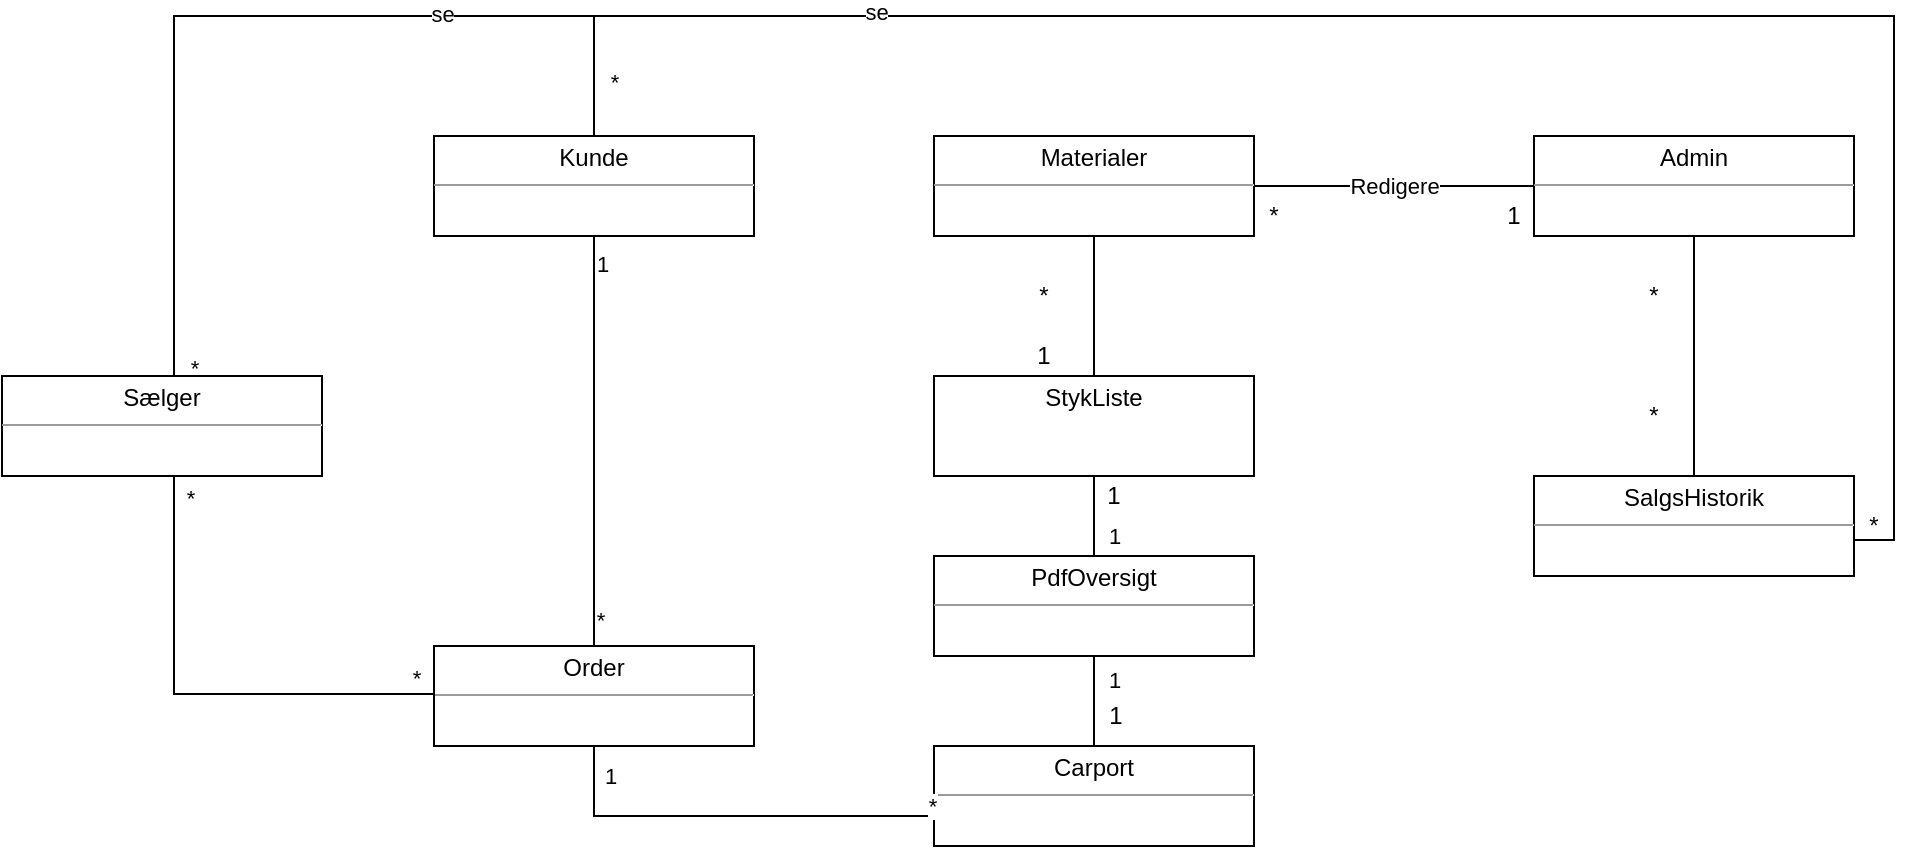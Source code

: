 <mxfile version="14.6.9" type="device"><diagram id="hrWEmeafVQ_SxqqEzlvW" name="Page-1"><mxGraphModel dx="1422" dy="762" grid="1" gridSize="10" guides="1" tooltips="1" connect="1" arrows="1" fold="1" page="1" pageScale="1" pageWidth="827" pageHeight="1169" math="0" shadow="0"><root><mxCell id="0"/><mxCell id="1" parent="0"/><mxCell id="3xoyBNxS1WJ1G4ihI5OR-9" value="&lt;p style=&quot;margin: 0px ; margin-top: 4px ; text-align: center&quot;&gt;Carport&lt;/p&gt;&lt;hr size=&quot;1&quot;&gt;&lt;p style=&quot;margin: 0px ; margin-left: 4px&quot;&gt;&lt;br&gt;&lt;/p&gt;" style="verticalAlign=top;align=left;overflow=fill;fontSize=12;fontFamily=Helvetica;html=1;" parent="1" vertex="1"><mxGeometry x="720" y="585" width="160" height="50" as="geometry"/></mxCell><mxCell id="3xoyBNxS1WJ1G4ihI5OR-118" style="edgeStyle=orthogonalEdgeStyle;rounded=0;orthogonalLoop=1;jettySize=auto;html=1;exitX=0.5;exitY=1;exitDx=0;exitDy=0;endArrow=none;endFill=0;" parent="1" source="3xoyBNxS1WJ1G4ihI5OR-32" target="3xoyBNxS1WJ1G4ihI5OR-50" edge="1"><mxGeometry relative="1" as="geometry"/></mxCell><mxCell id="3xoyBNxS1WJ1G4ihI5OR-32" value="&lt;p style=&quot;margin: 0px ; margin-top: 4px ; text-align: center&quot;&gt;Materialer&lt;/p&gt;&lt;hr size=&quot;1&quot;&gt;&lt;p style=&quot;margin: 0px ; margin-left: 4px&quot;&gt;&lt;br&gt;&lt;/p&gt;" style="verticalAlign=top;align=left;overflow=fill;fontSize=12;fontFamily=Helvetica;html=1;" parent="1" vertex="1"><mxGeometry x="720" y="280" width="160" height="50" as="geometry"/></mxCell><mxCell id="3xoyBNxS1WJ1G4ihI5OR-94" style="edgeStyle=orthogonalEdgeStyle;rounded=0;orthogonalLoop=1;jettySize=auto;html=1;exitX=0.5;exitY=1;exitDx=0;exitDy=0;entryX=0;entryY=0.5;entryDx=0;entryDy=0;endArrow=none;endFill=0;" parent="1" source="3xoyBNxS1WJ1G4ihI5OR-33" target="3xoyBNxS1WJ1G4ihI5OR-9" edge="1"><mxGeometry relative="1" as="geometry"><Array as="points"><mxPoint x="550" y="620"/><mxPoint x="720" y="620"/></Array></mxGeometry></mxCell><mxCell id="3xoyBNxS1WJ1G4ihI5OR-104" value="1" style="edgeLabel;html=1;align=center;verticalAlign=middle;resizable=0;points=[];" parent="3xoyBNxS1WJ1G4ihI5OR-94" vertex="1" connectable="0"><mxGeometry x="-0.573" y="-3" relative="1" as="geometry"><mxPoint x="-3" y="-23" as="offset"/></mxGeometry></mxCell><mxCell id="3xoyBNxS1WJ1G4ihI5OR-105" value="*" style="edgeLabel;html=1;align=center;verticalAlign=middle;resizable=0;points=[];" parent="3xoyBNxS1WJ1G4ihI5OR-94" vertex="1" connectable="0"><mxGeometry x="0.773" relative="1" as="geometry"><mxPoint x="13" y="-5" as="offset"/></mxGeometry></mxCell><mxCell id="3xoyBNxS1WJ1G4ihI5OR-33" value="&lt;p style=&quot;margin: 0px ; margin-top: 4px ; text-align: center&quot;&gt;Order&lt;/p&gt;&lt;hr size=&quot;1&quot;&gt;&lt;p style=&quot;margin: 0px ; margin-left: 4px&quot;&gt;&lt;br&gt;&lt;/p&gt;" style="verticalAlign=top;align=left;overflow=fill;fontSize=12;fontFamily=Helvetica;html=1;" parent="1" vertex="1"><mxGeometry x="470" y="535" width="160" height="50" as="geometry"/></mxCell><mxCell id="3xoyBNxS1WJ1G4ihI5OR-61" style="edgeStyle=orthogonalEdgeStyle;rounded=0;orthogonalLoop=1;jettySize=auto;html=1;exitX=0.5;exitY=1;exitDx=0;exitDy=0;entryX=0.5;entryY=0;entryDx=0;entryDy=0;endArrow=none;endFill=0;" parent="1" source="3xoyBNxS1WJ1G4ihI5OR-48" target="3xoyBNxS1WJ1G4ihI5OR-33" edge="1"><mxGeometry relative="1" as="geometry"/></mxCell><mxCell id="3xoyBNxS1WJ1G4ihI5OR-106" value="1" style="edgeLabel;html=1;align=center;verticalAlign=middle;resizable=0;points=[];" parent="3xoyBNxS1WJ1G4ihI5OR-61" vertex="1" connectable="0"><mxGeometry x="-0.864" y="2" relative="1" as="geometry"><mxPoint x="2" as="offset"/></mxGeometry></mxCell><mxCell id="3xoyBNxS1WJ1G4ihI5OR-107" value="*" style="edgeLabel;html=1;align=center;verticalAlign=middle;resizable=0;points=[];" parent="3xoyBNxS1WJ1G4ihI5OR-61" vertex="1" connectable="0"><mxGeometry x="0.874" y="1" relative="1" as="geometry"><mxPoint x="2" as="offset"/></mxGeometry></mxCell><mxCell id="3xoyBNxS1WJ1G4ihI5OR-63" style="edgeStyle=orthogonalEdgeStyle;rounded=0;orthogonalLoop=1;jettySize=auto;html=1;entryX=0.994;entryY=0.578;entryDx=0;entryDy=0;entryPerimeter=0;endArrow=none;endFill=0;" parent="1" source="3xoyBNxS1WJ1G4ihI5OR-48" target="3xoyBNxS1WJ1G4ihI5OR-53" edge="1"><mxGeometry relative="1" as="geometry"><Array as="points"><mxPoint x="550" y="220"/><mxPoint x="1200" y="220"/><mxPoint x="1200" y="482"/></Array></mxGeometry></mxCell><mxCell id="3xoyBNxS1WJ1G4ihI5OR-97" value="se" style="edgeLabel;html=1;align=center;verticalAlign=middle;resizable=0;points=[];" parent="3xoyBNxS1WJ1G4ihI5OR-63" vertex="1" connectable="0"><mxGeometry x="-0.596" y="2" relative="1" as="geometry"><mxPoint as="offset"/></mxGeometry></mxCell><mxCell id="3xoyBNxS1WJ1G4ihI5OR-48" value="&lt;p style=&quot;margin: 0px ; margin-top: 4px ; text-align: center&quot;&gt;Kunde&lt;/p&gt;&lt;hr size=&quot;1&quot;&gt;&lt;p style=&quot;margin: 0px ; margin-left: 4px&quot;&gt;&lt;br&gt;&lt;/p&gt;" style="verticalAlign=top;align=left;overflow=fill;fontSize=12;fontFamily=Helvetica;html=1;" parent="1" vertex="1"><mxGeometry x="470" y="280" width="160" height="50" as="geometry"/></mxCell><mxCell id="3xoyBNxS1WJ1G4ihI5OR-66" style="edgeStyle=orthogonalEdgeStyle;rounded=0;orthogonalLoop=1;jettySize=auto;html=1;entryX=0.5;entryY=0;entryDx=0;entryDy=0;endArrow=none;endFill=0;" parent="1" source="3xoyBNxS1WJ1G4ihI5OR-49" target="3xoyBNxS1WJ1G4ihI5OR-48" edge="1"><mxGeometry relative="1" as="geometry"><Array as="points"><mxPoint x="340" y="220"/><mxPoint x="550" y="220"/></Array></mxGeometry></mxCell><mxCell id="3xoyBNxS1WJ1G4ihI5OR-96" value="se" style="edgeLabel;html=1;align=center;verticalAlign=middle;resizable=0;points=[];" parent="3xoyBNxS1WJ1G4ihI5OR-66" vertex="1" connectable="0"><mxGeometry x="0.394" y="1" relative="1" as="geometry"><mxPoint as="offset"/></mxGeometry></mxCell><mxCell id="3xoyBNxS1WJ1G4ihI5OR-102" value="*" style="edgeLabel;html=1;align=center;verticalAlign=middle;resizable=0;points=[];" parent="3xoyBNxS1WJ1G4ihI5OR-66" vertex="1" connectable="0"><mxGeometry x="-0.93" y="-1" relative="1" as="geometry"><mxPoint x="9" y="11" as="offset"/></mxGeometry></mxCell><mxCell id="3xoyBNxS1WJ1G4ihI5OR-103" value="*" style="edgeLabel;html=1;align=center;verticalAlign=middle;resizable=0;points=[];" parent="3xoyBNxS1WJ1G4ihI5OR-66" vertex="1" connectable="0"><mxGeometry x="0.66" relative="1" as="geometry"><mxPoint x="26" y="33" as="offset"/></mxGeometry></mxCell><mxCell id="3xoyBNxS1WJ1G4ihI5OR-95" style="edgeStyle=orthogonalEdgeStyle;rounded=0;orthogonalLoop=1;jettySize=auto;html=1;entryX=0;entryY=0.654;entryDx=0;entryDy=0;entryPerimeter=0;endArrow=none;endFill=0;" parent="1" source="3xoyBNxS1WJ1G4ihI5OR-49" target="3xoyBNxS1WJ1G4ihI5OR-33" edge="1"><mxGeometry relative="1" as="geometry"><Array as="points"><mxPoint x="340" y="559"/></Array></mxGeometry></mxCell><mxCell id="3xoyBNxS1WJ1G4ihI5OR-108" value="*" style="edgeLabel;html=1;align=center;verticalAlign=middle;resizable=0;points=[];" parent="3xoyBNxS1WJ1G4ihI5OR-95" vertex="1" connectable="0"><mxGeometry x="-0.883" relative="1" as="geometry"><mxPoint x="8" y="-4" as="offset"/></mxGeometry></mxCell><mxCell id="3xoyBNxS1WJ1G4ihI5OR-109" value="*" style="edgeLabel;html=1;align=center;verticalAlign=middle;resizable=0;points=[];" parent="3xoyBNxS1WJ1G4ihI5OR-95" vertex="1" connectable="0"><mxGeometry x="0.841" y="1" relative="1" as="geometry"><mxPoint x="2" y="-7" as="offset"/></mxGeometry></mxCell><mxCell id="3xoyBNxS1WJ1G4ihI5OR-49" value="&lt;p style=&quot;margin: 0px ; margin-top: 4px ; text-align: center&quot;&gt;Sælger&lt;/p&gt;&lt;hr size=&quot;1&quot;&gt;&lt;p style=&quot;margin: 0px ; margin-left: 4px&quot;&gt;&lt;br&gt;&lt;/p&gt;" style="verticalAlign=top;align=left;overflow=fill;fontSize=12;fontFamily=Helvetica;html=1;" parent="1" vertex="1"><mxGeometry x="254" y="400" width="160" height="50" as="geometry"/></mxCell><mxCell id="3xoyBNxS1WJ1G4ihI5OR-115" style="edgeStyle=orthogonalEdgeStyle;rounded=0;orthogonalLoop=1;jettySize=auto;html=1;exitX=0.5;exitY=1;exitDx=0;exitDy=0;entryX=0.5;entryY=0;entryDx=0;entryDy=0;endArrow=none;endFill=0;" parent="1" source="3xoyBNxS1WJ1G4ihI5OR-50" target="3xoyBNxS1WJ1G4ihI5OR-51" edge="1"><mxGeometry relative="1" as="geometry"/></mxCell><mxCell id="3xoyBNxS1WJ1G4ihI5OR-50" value="&lt;p style=&quot;margin: 0px ; margin-top: 4px ; text-align: center&quot;&gt;StykListe&lt;/p&gt;" style="verticalAlign=top;align=left;overflow=fill;fontSize=12;fontFamily=Helvetica;html=1;" parent="1" vertex="1"><mxGeometry x="720" y="400" width="160" height="50" as="geometry"/></mxCell><mxCell id="3xoyBNxS1WJ1G4ihI5OR-89" value="1" style="edgeStyle=orthogonalEdgeStyle;rounded=0;orthogonalLoop=1;jettySize=auto;html=1;exitX=0.5;exitY=0;exitDx=0;exitDy=0;entryX=0.5;entryY=1;entryDx=0;entryDy=0;strokeColor=none;" parent="1" edge="1"><mxGeometry relative="1" as="geometry"><mxPoint x="809" y="499.0" as="sourcePoint"/><mxPoint x="809" y="459.0" as="targetPoint"/></mxGeometry></mxCell><mxCell id="3xoyBNxS1WJ1G4ihI5OR-93" value="1" style="edgeStyle=orthogonalEdgeStyle;rounded=0;orthogonalLoop=1;jettySize=auto;html=1;exitX=0.5;exitY=1;exitDx=0;exitDy=0;entryX=0.5;entryY=0;entryDx=0;entryDy=0;endArrow=none;endFill=0;" parent="1" source="3xoyBNxS1WJ1G4ihI5OR-51" target="3xoyBNxS1WJ1G4ihI5OR-9" edge="1"><mxGeometry x="-0.5" y="10" relative="1" as="geometry"><mxPoint as="offset"/></mxGeometry></mxCell><mxCell id="3xoyBNxS1WJ1G4ihI5OR-51" value="&lt;p style=&quot;margin: 0px ; margin-top: 4px ; text-align: center&quot;&gt;PdfOversigt&lt;/p&gt;&lt;hr size=&quot;1&quot;&gt;&lt;p style=&quot;margin: 0px ; margin-left: 4px&quot;&gt;&lt;br&gt;&lt;/p&gt;&lt;hr size=&quot;1&quot;&gt;&lt;p style=&quot;margin: 0px ; margin-left: 4px&quot;&gt;&lt;br&gt;&lt;/p&gt;" style="verticalAlign=top;align=left;overflow=fill;fontSize=12;fontFamily=Helvetica;html=1;" parent="1" vertex="1"><mxGeometry x="720" y="490" width="160" height="50" as="geometry"/></mxCell><mxCell id="3xoyBNxS1WJ1G4ihI5OR-53" value="&lt;p style=&quot;margin: 0px ; margin-top: 4px ; text-align: center&quot;&gt;SalgsHistorik&lt;/p&gt;&lt;hr size=&quot;1&quot;&gt;&lt;p style=&quot;margin: 0px ; margin-left: 4px&quot;&gt;&lt;br&gt;&lt;/p&gt;" style="verticalAlign=top;align=left;overflow=fill;fontSize=12;fontFamily=Helvetica;html=1;" parent="1" vertex="1"><mxGeometry x="1020" y="450" width="160" height="50" as="geometry"/></mxCell><mxCell id="3xoyBNxS1WJ1G4ihI5OR-58" value="Redigere" style="edgeStyle=orthogonalEdgeStyle;rounded=0;orthogonalLoop=1;jettySize=auto;html=1;endArrow=none;endFill=0;" parent="1" source="3xoyBNxS1WJ1G4ihI5OR-57" target="3xoyBNxS1WJ1G4ihI5OR-32" edge="1"><mxGeometry relative="1" as="geometry"><Array as="points"><mxPoint x="930" y="305"/><mxPoint x="930" y="305"/></Array></mxGeometry></mxCell><mxCell id="3xoyBNxS1WJ1G4ihI5OR-62" style="edgeStyle=orthogonalEdgeStyle;rounded=0;orthogonalLoop=1;jettySize=auto;html=1;entryX=0.5;entryY=0;entryDx=0;entryDy=0;endArrow=none;endFill=0;" parent="1" source="3xoyBNxS1WJ1G4ihI5OR-57" target="3xoyBNxS1WJ1G4ihI5OR-53" edge="1"><mxGeometry relative="1" as="geometry"/></mxCell><mxCell id="3xoyBNxS1WJ1G4ihI5OR-57" value="&lt;p style=&quot;margin: 0px ; margin-top: 4px ; text-align: center&quot;&gt;Admin&lt;/p&gt;&lt;hr size=&quot;1&quot;&gt;&lt;p style=&quot;margin: 0px ; margin-left: 4px&quot;&gt;&lt;br&gt;&lt;/p&gt;" style="verticalAlign=top;align=left;overflow=fill;fontSize=12;fontFamily=Helvetica;html=1;" parent="1" vertex="1"><mxGeometry x="1020" y="280" width="160" height="50" as="geometry"/></mxCell><mxCell id="3xoyBNxS1WJ1G4ihI5OR-111" value="1" style="text;html=1;strokeColor=none;fillColor=none;align=center;verticalAlign=middle;whiteSpace=wrap;rounded=0;" parent="1" vertex="1"><mxGeometry x="791" y="560" width="40" height="20" as="geometry"/></mxCell><mxCell id="3xoyBNxS1WJ1G4ihI5OR-116" value="1" style="text;html=1;strokeColor=none;fillColor=none;align=center;verticalAlign=middle;whiteSpace=wrap;rounded=0;" parent="1" vertex="1"><mxGeometry x="795" y="460" width="30" as="geometry"/></mxCell><mxCell id="3xoyBNxS1WJ1G4ihI5OR-119" value="*" style="text;html=1;strokeColor=none;fillColor=none;align=center;verticalAlign=middle;whiteSpace=wrap;rounded=0;" parent="1" vertex="1"><mxGeometry x="755" y="350" width="40" height="20" as="geometry"/></mxCell><mxCell id="3xoyBNxS1WJ1G4ihI5OR-120" value="1" style="text;html=1;strokeColor=none;fillColor=none;align=center;verticalAlign=middle;whiteSpace=wrap;rounded=0;" parent="1" vertex="1"><mxGeometry x="755" y="380" width="40" height="20" as="geometry"/></mxCell><mxCell id="3xoyBNxS1WJ1G4ihI5OR-121" value="1" style="text;html=1;strokeColor=none;fillColor=none;align=center;verticalAlign=middle;whiteSpace=wrap;rounded=0;" parent="1" vertex="1"><mxGeometry x="990" y="310" width="40" height="20" as="geometry"/></mxCell><mxCell id="3xoyBNxS1WJ1G4ihI5OR-122" value="*" style="text;html=1;strokeColor=none;fillColor=none;align=center;verticalAlign=middle;whiteSpace=wrap;rounded=0;" parent="1" vertex="1"><mxGeometry x="870" y="310" width="40" height="20" as="geometry"/></mxCell><mxCell id="3xoyBNxS1WJ1G4ihI5OR-123" value="*" style="text;html=1;strokeColor=none;fillColor=none;align=center;verticalAlign=middle;whiteSpace=wrap;rounded=0;" parent="1" vertex="1"><mxGeometry x="1060" y="350" width="40" height="20" as="geometry"/></mxCell><mxCell id="3xoyBNxS1WJ1G4ihI5OR-124" value="*" style="text;html=1;strokeColor=none;fillColor=none;align=center;verticalAlign=middle;whiteSpace=wrap;rounded=0;" parent="1" vertex="1"><mxGeometry x="1170" y="465" width="40" height="20" as="geometry"/></mxCell><mxCell id="3xoyBNxS1WJ1G4ihI5OR-128" value="*" style="text;html=1;strokeColor=none;fillColor=none;align=center;verticalAlign=middle;whiteSpace=wrap;rounded=0;" parent="1" vertex="1"><mxGeometry x="1060" y="410" width="40" height="20" as="geometry"/></mxCell></root></mxGraphModel></diagram></mxfile>